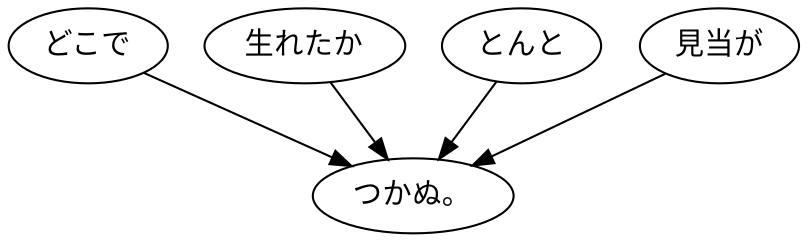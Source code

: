 digraph G {
  modify1[label="どこで"];
  modified[label="つかぬ。"];
  modify2[label="生れたか"];
  modify3[label="とんと"];
  modify4[label="見当が"];
  modify1 -> modified;
  modify2 -> modified;
  modify3 -> modified;
  modify4 -> modified;
}
